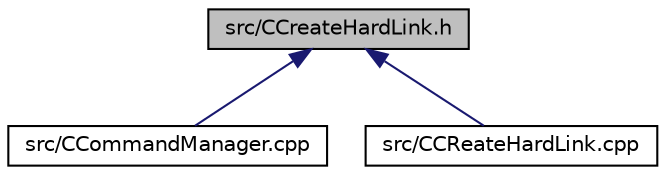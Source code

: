 digraph "src/CCreateHardLink.h"
{
 // LATEX_PDF_SIZE
  edge [fontname="Helvetica",fontsize="10",labelfontname="Helvetica",labelfontsize="10"];
  node [fontname="Helvetica",fontsize="10",shape=record];
  Node1 [label="src/CCreateHardLink.h",height=0.2,width=0.4,color="black", fillcolor="grey75", style="filled", fontcolor="black",tooltip=" "];
  Node1 -> Node2 [dir="back",color="midnightblue",fontsize="10",style="solid",fontname="Helvetica"];
  Node2 [label="src/CCommandManager.cpp",height=0.2,width=0.4,color="black", fillcolor="white", style="filled",URL="$CCommandManager_8cpp.html",tooltip=" "];
  Node1 -> Node3 [dir="back",color="midnightblue",fontsize="10",style="solid",fontname="Helvetica"];
  Node3 [label="src/CCReateHardLink.cpp",height=0.2,width=0.4,color="black", fillcolor="white", style="filled",URL="$CCReateHardLink_8cpp.html",tooltip=" "];
}

